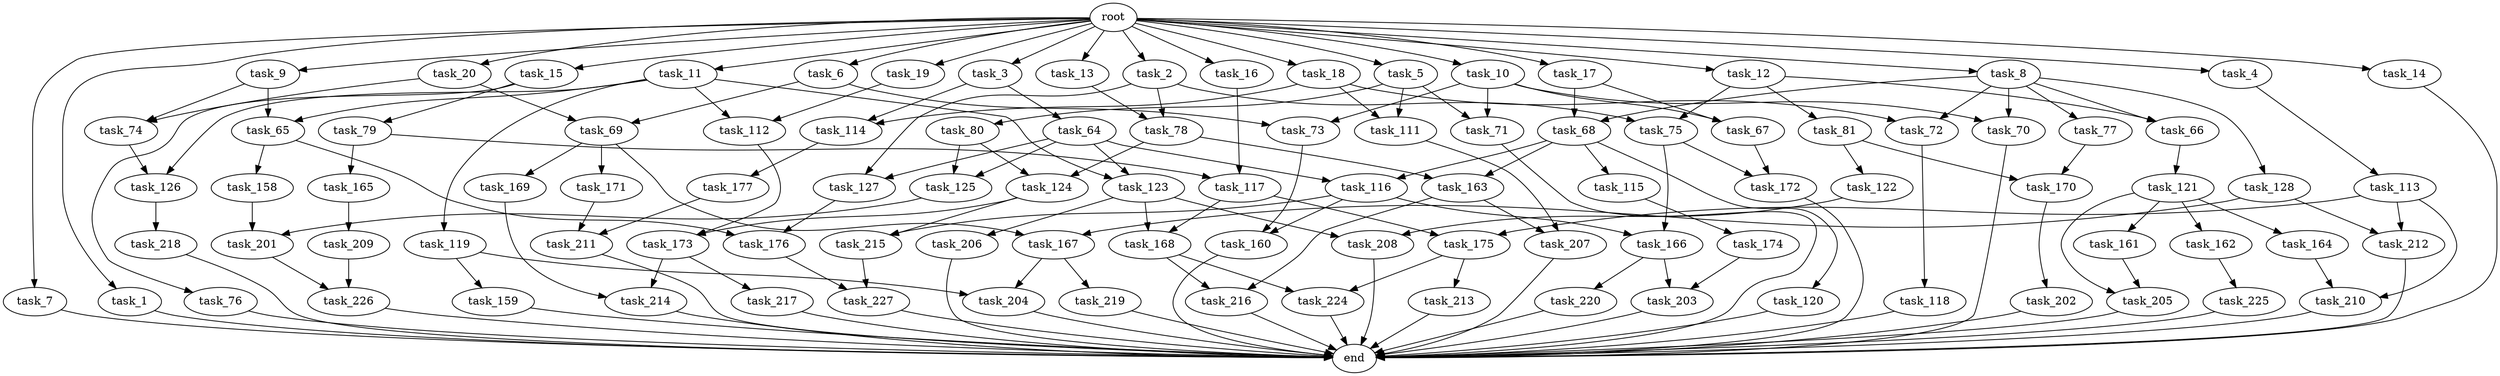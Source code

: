 digraph G {
  task_116 [size="1005022347264.000000"];
  task_163 [size="1391569403904.000000"];
  task_15 [size="1024.000000"];
  task_118 [size="695784701952.000000"];
  task_169 [size="34359738368.000000"];
  task_207 [size="687194767360.000000"];
  task_161 [size="77309411328.000000"];
  task_173 [size="996432412672.000000"];
  task_7 [size="1024.000000"];
  task_128 [size="309237645312.000000"];
  task_119 [size="34359738368.000000"];
  task_220 [size="695784701952.000000"];
  task_166 [size="730144440320.000000"];
  task_79 [size="695784701952.000000"];
  task_75 [size="1245540515840.000000"];
  task_214 [size="687194767360.000000"];
  task_176 [size="970662608896.000000"];
  task_204 [size="455266533376.000000"];
  task_117 [size="893353197568.000000"];
  task_9 [size="1024.000000"];
  task_74 [size="970662608896.000000"];
  task_216 [size="584115552256.000000"];
  task_112 [size="171798691840.000000"];
  task_121 [size="77309411328.000000"];
  task_164 [size="77309411328.000000"];
  task_217 [size="137438953472.000000"];
  task_202 [size="420906795008.000000"];
  task_73 [size="730144440320.000000"];
  task_172 [size="523986010112.000000"];
  task_77 [size="309237645312.000000"];
  task_227 [size="171798691840.000000"];
  task_65 [size="455266533376.000000"];
  task_18 [size="1024.000000"];
  task_159 [size="420906795008.000000"];
  task_212 [size="970662608896.000000"];
  task_208 [size="1116691496960.000000"];
  task_68 [size="1168231104512.000000"];
  task_115 [size="695784701952.000000"];
  task_206 [size="695784701952.000000"];
  task_160 [size="841813590016.000000"];
  task_11 [size="1024.000000"];
  task_167 [size="455266533376.000000"];
  task_125 [size="1005022347264.000000"];
  task_1 [size="1024.000000"];
  task_78 [size="773094113280.000000"];
  task_210 [size="1099511627776.000000"];
  task_201 [size="1116691496960.000000"];
  task_177 [size="858993459200.000000"];
  task_69 [size="858993459200.000000"];
  task_225 [size="137438953472.000000"];
  task_171 [size="34359738368.000000"];
  task_162 [size="77309411328.000000"];
  task_80 [size="214748364800.000000"];
  task_123 [size="343597383680.000000"];
  task_20 [size="1024.000000"];
  task_175 [size="970662608896.000000"];
  task_168 [size="1116691496960.000000"];
  task_66 [size="858993459200.000000"];
  task_19 [size="1024.000000"];
  task_127 [size="1005022347264.000000"];
  task_213 [size="34359738368.000000"];
  end [size="0.000000"];
  task_226 [size="1245540515840.000000"];
  task_3 [size="1024.000000"];
  task_4 [size="1024.000000"];
  task_10 [size="1024.000000"];
  task_81 [size="549755813888.000000"];
  task_158 [size="549755813888.000000"];
  task_70 [size="730144440320.000000"];
  task_71 [size="635655159808.000000"];
  task_67 [size="1279900254208.000000"];
  task_14 [size="1024.000000"];
  task_12 [size="1024.000000"];
  task_13 [size="1024.000000"];
  task_174 [size="420906795008.000000"];
  task_126 [size="111669149696.000000"];
  task_114 [size="1099511627776.000000"];
  task_5 [size="1024.000000"];
  task_203 [size="773094113280.000000"];
  task_6 [size="1024.000000"];
  task_64 [size="549755813888.000000"];
  task_124 [size="1391569403904.000000"];
  task_2 [size="1024.000000"];
  task_209 [size="549755813888.000000"];
  task_219 [size="34359738368.000000"];
  task_72 [size="858993459200.000000"];
  task_211 [size="455266533376.000000"];
  task_170 [size="764504178688.000000"];
  task_17 [size="1024.000000"];
  task_76 [size="695784701952.000000"];
  task_165 [size="858993459200.000000"];
  task_120 [size="695784701952.000000"];
  root [size="0.000000"];
  task_205 [size="292057776128.000000"];
  task_111 [size="764504178688.000000"];
  task_8 [size="1024.000000"];
  task_16 [size="1024.000000"];
  task_113 [size="549755813888.000000"];
  task_218 [size="77309411328.000000"];
  task_215 [size="1279900254208.000000"];
  task_122 [size="214748364800.000000"];
  task_224 [size="68719476736.000000"];

  task_116 -> task_160 [size="411041792.000000"];
  task_116 -> task_166 [size="411041792.000000"];
  task_116 -> task_215 [size="411041792.000000"];
  task_163 -> task_207 [size="536870912.000000"];
  task_163 -> task_216 [size="536870912.000000"];
  task_15 -> task_76 [size="679477248.000000"];
  task_15 -> task_79 [size="679477248.000000"];
  task_118 -> end [size="1.000000"];
  task_169 -> task_214 [size="536870912.000000"];
  task_207 -> end [size="1.000000"];
  task_161 -> task_205 [size="209715200.000000"];
  task_173 -> task_217 [size="134217728.000000"];
  task_173 -> task_214 [size="134217728.000000"];
  task_7 -> end [size="1.000000"];
  task_128 -> task_212 [size="411041792.000000"];
  task_128 -> task_167 [size="411041792.000000"];
  task_119 -> task_204 [size="411041792.000000"];
  task_119 -> task_159 [size="411041792.000000"];
  task_220 -> end [size="1.000000"];
  task_166 -> task_220 [size="679477248.000000"];
  task_166 -> task_203 [size="679477248.000000"];
  task_79 -> task_117 [size="838860800.000000"];
  task_79 -> task_165 [size="838860800.000000"];
  task_75 -> task_166 [size="301989888.000000"];
  task_75 -> task_172 [size="301989888.000000"];
  task_214 -> end [size="1.000000"];
  task_176 -> task_227 [size="134217728.000000"];
  task_204 -> end [size="1.000000"];
  task_117 -> task_175 [size="411041792.000000"];
  task_117 -> task_168 [size="411041792.000000"];
  task_9 -> task_65 [size="411041792.000000"];
  task_9 -> task_74 [size="411041792.000000"];
  task_74 -> task_126 [size="75497472.000000"];
  task_216 -> end [size="1.000000"];
  task_112 -> task_173 [size="134217728.000000"];
  task_121 -> task_164 [size="75497472.000000"];
  task_121 -> task_161 [size="75497472.000000"];
  task_121 -> task_162 [size="75497472.000000"];
  task_121 -> task_205 [size="75497472.000000"];
  task_164 -> task_210 [size="536870912.000000"];
  task_217 -> end [size="1.000000"];
  task_202 -> end [size="1.000000"];
  task_73 -> task_160 [size="411041792.000000"];
  task_172 -> end [size="1.000000"];
  task_77 -> task_170 [size="536870912.000000"];
  task_227 -> end [size="1.000000"];
  task_65 -> task_158 [size="536870912.000000"];
  task_65 -> task_176 [size="536870912.000000"];
  task_18 -> task_114 [size="536870912.000000"];
  task_18 -> task_111 [size="536870912.000000"];
  task_18 -> task_72 [size="536870912.000000"];
  task_159 -> end [size="1.000000"];
  task_212 -> end [size="1.000000"];
  task_208 -> end [size="1.000000"];
  task_68 -> task_120 [size="679477248.000000"];
  task_68 -> task_116 [size="679477248.000000"];
  task_68 -> task_115 [size="679477248.000000"];
  task_68 -> task_163 [size="679477248.000000"];
  task_115 -> task_174 [size="411041792.000000"];
  task_206 -> end [size="1.000000"];
  task_160 -> end [size="1.000000"];
  task_11 -> task_65 [size="33554432.000000"];
  task_11 -> task_112 [size="33554432.000000"];
  task_11 -> task_119 [size="33554432.000000"];
  task_11 -> task_126 [size="33554432.000000"];
  task_11 -> task_123 [size="33554432.000000"];
  task_167 -> task_204 [size="33554432.000000"];
  task_167 -> task_219 [size="33554432.000000"];
  task_125 -> task_201 [size="679477248.000000"];
  task_1 -> end [size="1.000000"];
  task_78 -> task_163 [size="679477248.000000"];
  task_78 -> task_124 [size="679477248.000000"];
  task_210 -> end [size="1.000000"];
  task_201 -> task_226 [size="679477248.000000"];
  task_177 -> task_211 [size="411041792.000000"];
  task_69 -> task_167 [size="33554432.000000"];
  task_69 -> task_171 [size="33554432.000000"];
  task_69 -> task_169 [size="33554432.000000"];
  task_225 -> end [size="1.000000"];
  task_171 -> task_211 [size="33554432.000000"];
  task_162 -> task_225 [size="134217728.000000"];
  task_80 -> task_124 [size="679477248.000000"];
  task_80 -> task_125 [size="679477248.000000"];
  task_123 -> task_206 [size="679477248.000000"];
  task_123 -> task_168 [size="679477248.000000"];
  task_123 -> task_208 [size="679477248.000000"];
  task_20 -> task_69 [size="536870912.000000"];
  task_20 -> task_74 [size="536870912.000000"];
  task_175 -> task_213 [size="33554432.000000"];
  task_175 -> task_224 [size="33554432.000000"];
  task_168 -> task_224 [size="33554432.000000"];
  task_168 -> task_216 [size="33554432.000000"];
  task_66 -> task_121 [size="75497472.000000"];
  task_19 -> task_112 [size="134217728.000000"];
  task_127 -> task_176 [size="411041792.000000"];
  task_213 -> end [size="1.000000"];
  task_226 -> end [size="1.000000"];
  task_3 -> task_114 [size="536870912.000000"];
  task_3 -> task_64 [size="536870912.000000"];
  task_4 -> task_113 [size="536870912.000000"];
  task_10 -> task_67 [size="411041792.000000"];
  task_10 -> task_73 [size="411041792.000000"];
  task_10 -> task_70 [size="411041792.000000"];
  task_10 -> task_71 [size="411041792.000000"];
  task_81 -> task_170 [size="209715200.000000"];
  task_81 -> task_122 [size="209715200.000000"];
  task_158 -> task_201 [size="411041792.000000"];
  task_70 -> end [size="1.000000"];
  task_71 -> end [size="1.000000"];
  task_67 -> task_172 [size="209715200.000000"];
  task_14 -> end [size="1.000000"];
  task_12 -> task_66 [size="536870912.000000"];
  task_12 -> task_75 [size="536870912.000000"];
  task_12 -> task_81 [size="536870912.000000"];
  task_13 -> task_78 [size="75497472.000000"];
  task_174 -> task_203 [size="75497472.000000"];
  task_126 -> task_218 [size="75497472.000000"];
  task_114 -> task_177 [size="838860800.000000"];
  task_5 -> task_71 [size="209715200.000000"];
  task_5 -> task_111 [size="209715200.000000"];
  task_5 -> task_80 [size="209715200.000000"];
  task_203 -> end [size="1.000000"];
  task_6 -> task_73 [size="301989888.000000"];
  task_6 -> task_69 [size="301989888.000000"];
  task_64 -> task_116 [size="301989888.000000"];
  task_64 -> task_125 [size="301989888.000000"];
  task_64 -> task_127 [size="301989888.000000"];
  task_64 -> task_123 [size="301989888.000000"];
  task_124 -> task_173 [size="838860800.000000"];
  task_124 -> task_215 [size="838860800.000000"];
  task_2 -> task_75 [size="679477248.000000"];
  task_2 -> task_78 [size="679477248.000000"];
  task_2 -> task_127 [size="679477248.000000"];
  task_209 -> task_226 [size="536870912.000000"];
  task_219 -> end [size="1.000000"];
  task_72 -> task_118 [size="679477248.000000"];
  task_211 -> end [size="1.000000"];
  task_170 -> task_202 [size="411041792.000000"];
  task_17 -> task_67 [size="838860800.000000"];
  task_17 -> task_68 [size="838860800.000000"];
  task_76 -> end [size="1.000000"];
  task_165 -> task_209 [size="536870912.000000"];
  task_120 -> end [size="1.000000"];
  root -> task_13 [size="1.000000"];
  root -> task_17 [size="1.000000"];
  root -> task_3 [size="1.000000"];
  root -> task_4 [size="1.000000"];
  root -> task_20 [size="1.000000"];
  root -> task_15 [size="1.000000"];
  root -> task_10 [size="1.000000"];
  root -> task_6 [size="1.000000"];
  root -> task_11 [size="1.000000"];
  root -> task_9 [size="1.000000"];
  root -> task_16 [size="1.000000"];
  root -> task_8 [size="1.000000"];
  root -> task_18 [size="1.000000"];
  root -> task_1 [size="1.000000"];
  root -> task_5 [size="1.000000"];
  root -> task_19 [size="1.000000"];
  root -> task_2 [size="1.000000"];
  root -> task_14 [size="1.000000"];
  root -> task_7 [size="1.000000"];
  root -> task_12 [size="1.000000"];
  task_205 -> end [size="1.000000"];
  task_111 -> task_207 [size="134217728.000000"];
  task_8 -> task_66 [size="301989888.000000"];
  task_8 -> task_77 [size="301989888.000000"];
  task_8 -> task_70 [size="301989888.000000"];
  task_8 -> task_68 [size="301989888.000000"];
  task_8 -> task_128 [size="301989888.000000"];
  task_8 -> task_72 [size="301989888.000000"];
  task_16 -> task_117 [size="33554432.000000"];
  task_113 -> task_210 [size="536870912.000000"];
  task_113 -> task_212 [size="536870912.000000"];
  task_113 -> task_175 [size="536870912.000000"];
  task_218 -> end [size="1.000000"];
  task_215 -> task_227 [size="33554432.000000"];
  task_122 -> task_208 [size="411041792.000000"];
  task_224 -> end [size="1.000000"];
}
